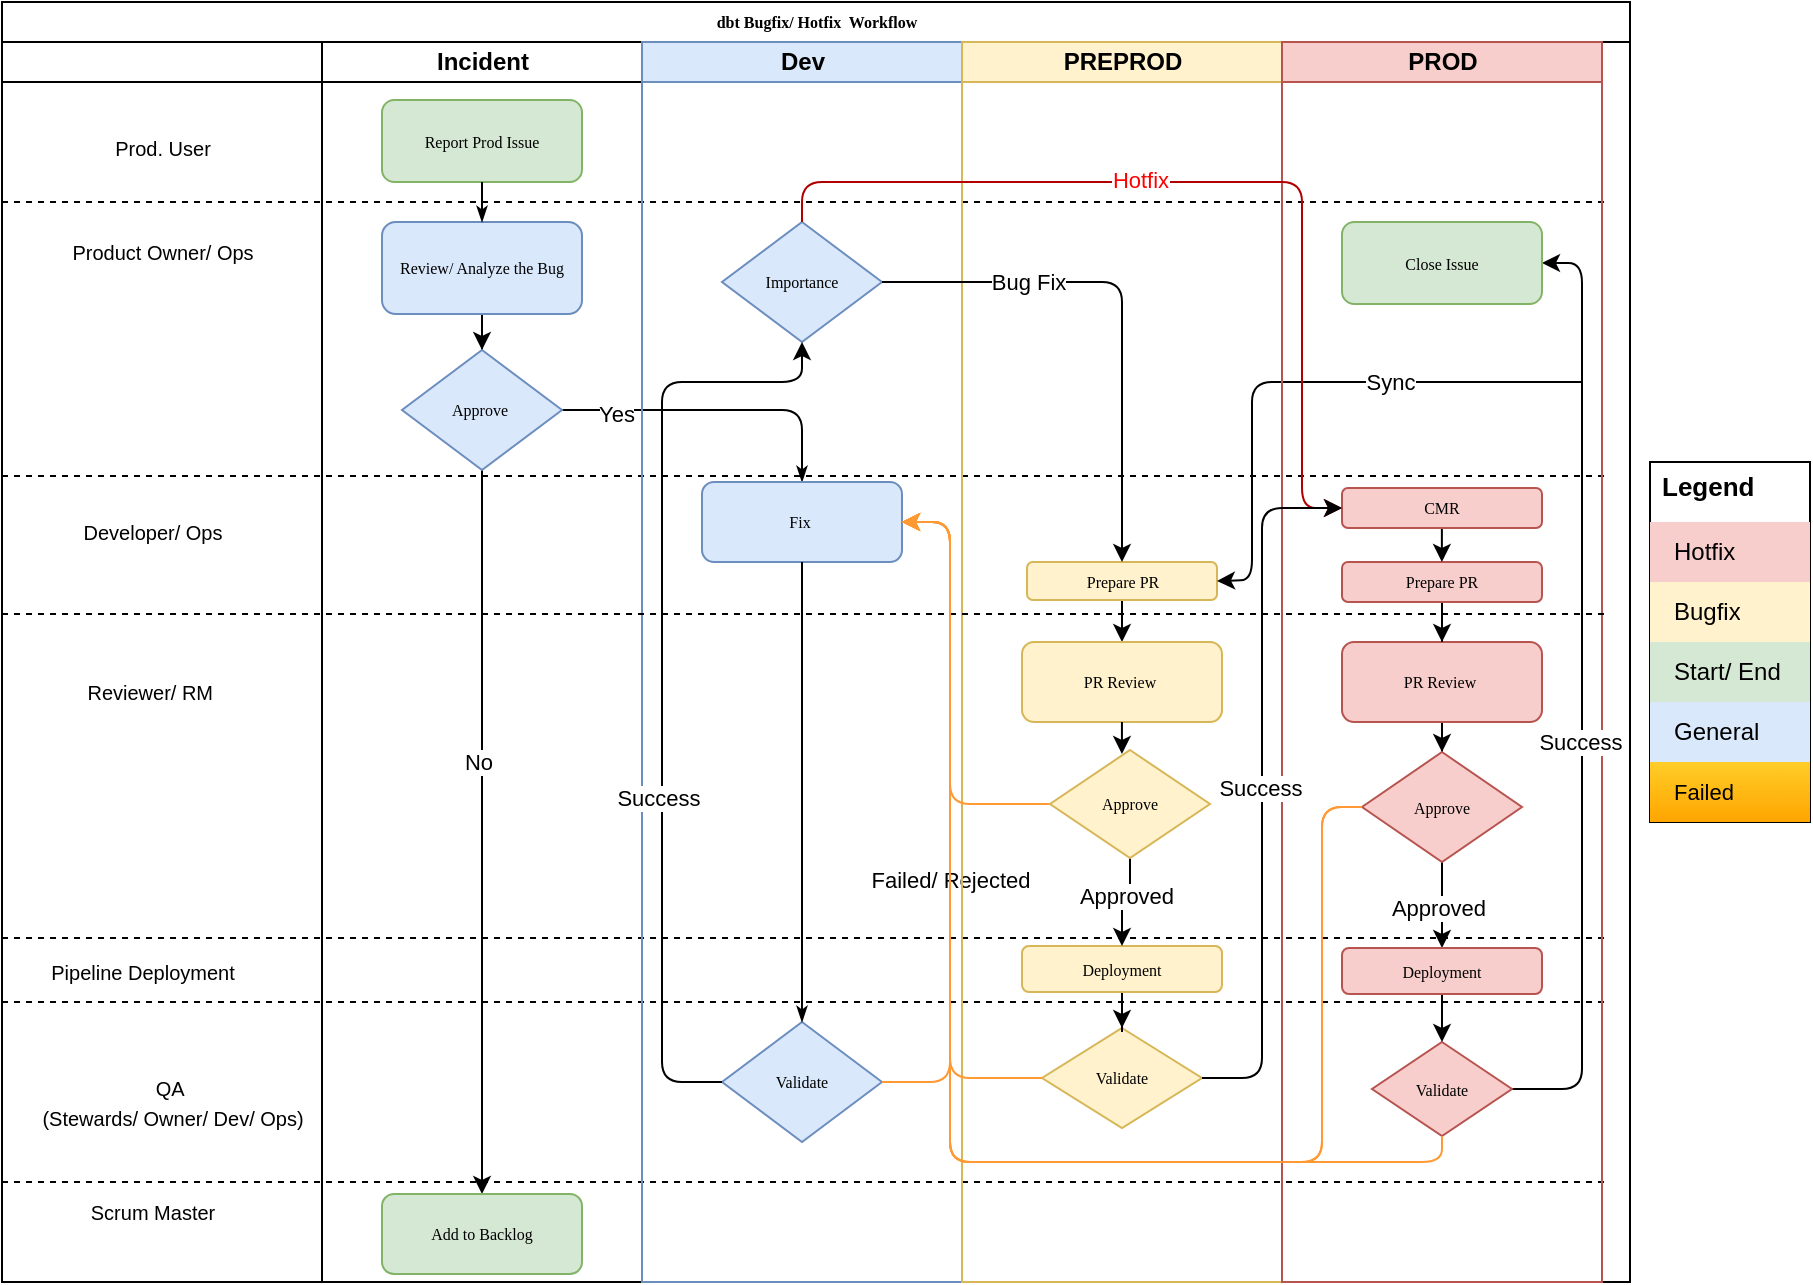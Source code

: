 <mxfile version="21.7.2" type="github">
  <diagram name="Page-1" id="74e2e168-ea6b-b213-b513-2b3c1d86103e">
    <mxGraphModel dx="1050" dy="608" grid="1" gridSize="10" guides="1" tooltips="1" connect="1" arrows="1" fold="1" page="1" pageScale="1" pageWidth="1100" pageHeight="850" background="none" math="0" shadow="0">
      <root>
        <mxCell id="0" />
        <mxCell id="1" parent="0" />
        <mxCell id="77e6c97f196da883-1" value="dbt Bugfix/ Hotfix&amp;nbsp; Workflow" style="swimlane;html=1;childLayout=stackLayout;startSize=20;rounded=0;shadow=0;labelBackgroundColor=none;strokeWidth=1;fontFamily=Verdana;fontSize=8;align=center;" parent="1" vertex="1">
          <mxGeometry x="66" y="42" width="814" height="640" as="geometry" />
        </mxCell>
        <mxCell id="77e6c97f196da883-2" value="" style="swimlane;html=1;startSize=20;" parent="77e6c97f196da883-1" vertex="1">
          <mxGeometry y="20" width="160" height="620" as="geometry" />
        </mxCell>
        <mxCell id="jT-rOXPytlquSDHr39EF-3" value="&lt;span style=&quot;font-size: 10px;&quot;&gt;&amp;nbsp; &amp;nbsp;&lt;/span&gt;" style="text;html=1;align=center;verticalAlign=middle;resizable=0;points=[];autosize=1;strokeColor=none;fillColor=none;" parent="77e6c97f196da883-2" vertex="1">
          <mxGeometry x="60" y="44" width="30" height="30" as="geometry" />
        </mxCell>
        <mxCell id="jT-rOXPytlquSDHr39EF-4" value="&lt;font style=&quot;font-size: 10px;&quot;&gt;Product Owner/ Ops&lt;/font&gt;" style="text;html=1;align=center;verticalAlign=middle;resizable=0;points=[];autosize=1;strokeColor=none;fillColor=none;" parent="77e6c97f196da883-2" vertex="1">
          <mxGeometry x="25" y="90" width="110" height="30" as="geometry" />
        </mxCell>
        <mxCell id="jT-rOXPytlquSDHr39EF-7" value="&lt;font style=&quot;font-size: 10px;&quot;&gt;Developer/ Ops&lt;/font&gt;" style="text;html=1;align=center;verticalAlign=middle;resizable=0;points=[];autosize=1;strokeColor=none;fillColor=none;" parent="77e6c97f196da883-2" vertex="1">
          <mxGeometry x="30" y="230" width="90" height="30" as="geometry" />
        </mxCell>
        <mxCell id="jT-rOXPytlquSDHr39EF-8" value="&lt;font style=&quot;font-size: 10px;&quot;&gt;Reviewer/ RM&amp;nbsp;&lt;/font&gt;" style="text;html=1;align=center;verticalAlign=middle;resizable=0;points=[];autosize=1;strokeColor=none;fillColor=none;" parent="77e6c97f196da883-2" vertex="1">
          <mxGeometry x="30" y="310" width="90" height="30" as="geometry" />
        </mxCell>
        <mxCell id="jT-rOXPytlquSDHr39EF-17" value="&lt;font style=&quot;font-size: 10px;&quot;&gt;Scrum Master&lt;/font&gt;" style="text;html=1;align=center;verticalAlign=middle;resizable=0;points=[];autosize=1;strokeColor=none;fillColor=none;" parent="77e6c97f196da883-2" vertex="1">
          <mxGeometry x="30" y="570" width="90" height="30" as="geometry" />
        </mxCell>
        <mxCell id="jT-rOXPytlquSDHr39EF-51" value="&lt;font style=&quot;font-size: 10px;&quot;&gt;QA&amp;nbsp;&lt;br&gt;(Stewards/ Owner/ Dev/ Ops)&lt;br&gt;&lt;/font&gt;" style="text;html=1;align=center;verticalAlign=middle;resizable=0;points=[];autosize=1;strokeColor=none;fillColor=none;" parent="77e6c97f196da883-2" vertex="1">
          <mxGeometry x="10" y="510" width="150" height="40" as="geometry" />
        </mxCell>
        <mxCell id="jT-rOXPytlquSDHr39EF-80" value="&lt;font style=&quot;font-size: 10px;&quot;&gt;Pipeline Deployment&lt;/font&gt;" style="text;html=1;align=center;verticalAlign=middle;resizable=0;points=[];autosize=1;strokeColor=none;fillColor=none;" parent="77e6c97f196da883-2" vertex="1">
          <mxGeometry x="10" y="450" width="120" height="30" as="geometry" />
        </mxCell>
        <mxCell id="jT-rOXPytlquSDHr39EF-41" value="" style="endArrow=none;dashed=1;html=1;rounded=0;" parent="77e6c97f196da883-2" edge="1">
          <mxGeometry width="50" height="50" relative="1" as="geometry">
            <mxPoint x="0.003" y="80" as="sourcePoint" />
            <mxPoint x="802.67" y="80" as="targetPoint" />
          </mxGeometry>
        </mxCell>
        <mxCell id="jT-rOXPytlquSDHr39EF-61" value="" style="endArrow=none;dashed=1;html=1;rounded=0;" parent="77e6c97f196da883-2" edge="1">
          <mxGeometry width="50" height="50" relative="1" as="geometry">
            <mxPoint x="0.003" y="217" as="sourcePoint" />
            <mxPoint x="804.003" y="217" as="targetPoint" />
          </mxGeometry>
        </mxCell>
        <mxCell id="jT-rOXPytlquSDHr39EF-63" value="" style="endArrow=none;dashed=1;html=1;rounded=0;" parent="77e6c97f196da883-2" edge="1">
          <mxGeometry width="50" height="50" relative="1" as="geometry">
            <mxPoint x="0.003" y="448" as="sourcePoint" />
            <mxPoint x="804.003" y="448" as="targetPoint" />
          </mxGeometry>
        </mxCell>
        <mxCell id="jT-rOXPytlquSDHr39EF-79" value="" style="endArrow=none;dashed=1;html=1;rounded=0;" parent="77e6c97f196da883-2" edge="1">
          <mxGeometry width="50" height="50" relative="1" as="geometry">
            <mxPoint x="0.003" y="480" as="sourcePoint" />
            <mxPoint x="804.003" y="480" as="targetPoint" />
          </mxGeometry>
        </mxCell>
        <mxCell id="jT-rOXPytlquSDHr39EF-65" value="" style="endArrow=none;dashed=1;html=1;rounded=0;" parent="77e6c97f196da883-2" edge="1">
          <mxGeometry width="50" height="50" relative="1" as="geometry">
            <mxPoint x="0.003" y="570" as="sourcePoint" />
            <mxPoint x="804.003" y="570" as="targetPoint" />
          </mxGeometry>
        </mxCell>
        <mxCell id="I_MO-21biFRQ_Dgo5-ns-26" value="&lt;font style=&quot;font-size: 10px;&quot;&gt;Prod. User&lt;/font&gt;" style="text;html=1;align=center;verticalAlign=middle;resizable=0;points=[];autosize=1;strokeColor=none;fillColor=none;" vertex="1" parent="77e6c97f196da883-2">
          <mxGeometry x="45" y="38" width="70" height="30" as="geometry" />
        </mxCell>
        <mxCell id="77e6c97f196da883-28" style="edgeStyle=orthogonalEdgeStyle;rounded=1;html=1;labelBackgroundColor=none;startArrow=none;startFill=0;startSize=5;endArrow=classicThin;endFill=1;endSize=5;jettySize=auto;orthogonalLoop=1;strokeWidth=1;fontFamily=Verdana;fontSize=8;exitX=1;exitY=0.5;exitDx=0;exitDy=0;" parent="77e6c97f196da883-1" source="jT-rOXPytlquSDHr39EF-5" target="77e6c97f196da883-12" edge="1">
          <mxGeometry relative="1" as="geometry" />
        </mxCell>
        <mxCell id="jT-rOXPytlquSDHr39EF-19" value="Yes" style="edgeLabel;html=1;align=center;verticalAlign=middle;resizable=0;points=[];" parent="77e6c97f196da883-28" vertex="1" connectable="0">
          <mxGeometry x="-0.653" y="-2" relative="1" as="geometry">
            <mxPoint as="offset" />
          </mxGeometry>
        </mxCell>
        <mxCell id="77e6c97f196da883-3" value="Incident" style="swimlane;html=1;startSize=20;" parent="77e6c97f196da883-1" vertex="1">
          <mxGeometry x="160" y="20" width="160" height="620" as="geometry" />
        </mxCell>
        <mxCell id="77e6c97f196da883-8" value="Report Prod Issue" style="rounded=1;whiteSpace=wrap;html=1;shadow=0;labelBackgroundColor=none;strokeWidth=1;fontFamily=Verdana;fontSize=8;align=center;fillColor=#d5e8d4;strokeColor=#82b366;" parent="77e6c97f196da883-3" vertex="1">
          <mxGeometry x="30" y="29" width="100" height="41" as="geometry" />
        </mxCell>
        <mxCell id="jT-rOXPytlquSDHr39EF-6" value="" style="edgeStyle=orthogonalEdgeStyle;rounded=0;orthogonalLoop=1;jettySize=auto;html=1;" parent="77e6c97f196da883-3" source="77e6c97f196da883-9" target="jT-rOXPytlquSDHr39EF-5" edge="1">
          <mxGeometry relative="1" as="geometry" />
        </mxCell>
        <mxCell id="77e6c97f196da883-9" value="Review/ Analyze the Bug" style="rounded=1;whiteSpace=wrap;html=1;shadow=0;labelBackgroundColor=none;strokeWidth=1;fontFamily=Verdana;fontSize=8;align=center;fillColor=#dae8fc;strokeColor=#6c8ebf;" parent="77e6c97f196da883-3" vertex="1">
          <mxGeometry x="30" y="90" width="100" height="46" as="geometry" />
        </mxCell>
        <mxCell id="jT-rOXPytlquSDHr39EF-2" style="edgeStyle=orthogonalEdgeStyle;rounded=1;html=1;labelBackgroundColor=none;startArrow=none;startFill=0;startSize=5;endArrow=classicThin;endFill=1;endSize=5;jettySize=auto;orthogonalLoop=1;strokeWidth=1;fontFamily=Verdana;fontSize=8;entryX=0.5;entryY=0;entryDx=0;entryDy=0;" parent="77e6c97f196da883-3" source="77e6c97f196da883-8" target="77e6c97f196da883-9" edge="1">
          <mxGeometry relative="1" as="geometry">
            <mxPoint x="40" y="59" as="sourcePoint" />
            <mxPoint x="-250" y="4" as="targetPoint" />
          </mxGeometry>
        </mxCell>
        <mxCell id="jT-rOXPytlquSDHr39EF-16" style="edgeStyle=orthogonalEdgeStyle;rounded=0;orthogonalLoop=1;jettySize=auto;html=1;" parent="77e6c97f196da883-3" source="jT-rOXPytlquSDHr39EF-5" target="jT-rOXPytlquSDHr39EF-15" edge="1">
          <mxGeometry relative="1" as="geometry" />
        </mxCell>
        <mxCell id="jT-rOXPytlquSDHr39EF-18" value="No" style="edgeLabel;html=1;align=center;verticalAlign=middle;resizable=0;points=[];" parent="jT-rOXPytlquSDHr39EF-16" vertex="1" connectable="0">
          <mxGeometry x="-0.192" y="-2" relative="1" as="geometry">
            <mxPoint as="offset" />
          </mxGeometry>
        </mxCell>
        <mxCell id="jT-rOXPytlquSDHr39EF-5" value="Approve&amp;nbsp;" style="rhombus;whiteSpace=wrap;html=1;rounded=0;shadow=0;labelBackgroundColor=none;strokeWidth=1;fontFamily=Verdana;fontSize=8;align=center;fillColor=#dae8fc;strokeColor=#6c8ebf;" parent="77e6c97f196da883-3" vertex="1">
          <mxGeometry x="40" y="154" width="80" height="60" as="geometry" />
        </mxCell>
        <mxCell id="jT-rOXPytlquSDHr39EF-15" value="Add to Backlog" style="rounded=1;whiteSpace=wrap;html=1;shadow=0;labelBackgroundColor=none;strokeWidth=1;fontFamily=Verdana;fontSize=8;align=center;fillColor=#d5e8d4;strokeColor=#82b366;" parent="77e6c97f196da883-3" vertex="1">
          <mxGeometry x="30" y="576" width="100" height="40" as="geometry" />
        </mxCell>
        <mxCell id="77e6c97f196da883-4" value="Dev" style="swimlane;html=1;startSize=20;fillColor=#dae8fc;strokeColor=#6c8ebf;" parent="77e6c97f196da883-1" vertex="1">
          <mxGeometry x="320" y="20" width="160" height="620" as="geometry" />
        </mxCell>
        <mxCell id="77e6c97f196da883-12" value="Fix&amp;nbsp;" style="rounded=1;whiteSpace=wrap;html=1;shadow=0;labelBackgroundColor=none;strokeWidth=1;fontFamily=Verdana;fontSize=8;align=center;fillColor=#dae8fc;strokeColor=#6c8ebf;" parent="77e6c97f196da883-4" vertex="1">
          <mxGeometry x="30" y="220" width="100" height="40" as="geometry" />
        </mxCell>
        <mxCell id="77e6c97f196da883-13" value="Validate" style="rhombus;whiteSpace=wrap;html=1;rounded=0;shadow=0;labelBackgroundColor=none;strokeWidth=1;fontFamily=Verdana;fontSize=8;align=center;fillColor=#dae8fc;strokeColor=#6c8ebf;" parent="77e6c97f196da883-4" vertex="1">
          <mxGeometry x="40" y="490" width="80" height="60" as="geometry" />
        </mxCell>
        <mxCell id="77e6c97f196da883-29" style="edgeStyle=orthogonalEdgeStyle;rounded=1;html=1;labelBackgroundColor=none;startArrow=none;startFill=0;startSize=5;endArrow=classicThin;endFill=1;endSize=5;jettySize=auto;orthogonalLoop=1;strokeWidth=1;fontFamily=Verdana;fontSize=8" parent="77e6c97f196da883-4" source="77e6c97f196da883-12" target="77e6c97f196da883-13" edge="1">
          <mxGeometry relative="1" as="geometry" />
        </mxCell>
        <mxCell id="jT-rOXPytlquSDHr39EF-9" style="edgeStyle=orthogonalEdgeStyle;rounded=1;html=1;labelBackgroundColor=none;startArrow=none;startFill=0;startSize=5;endArrow=classicThin;endFill=1;endSize=5;jettySize=auto;orthogonalLoop=1;strokeWidth=1;fontFamily=Verdana;fontSize=8;entryX=1;entryY=0.5;entryDx=0;entryDy=0;exitX=1;exitY=0.5;exitDx=0;exitDy=0;fillColor=#f8cecc;strokeColor=#FF9933;" parent="77e6c97f196da883-4" source="77e6c97f196da883-13" target="77e6c97f196da883-12" edge="1">
          <mxGeometry relative="1" as="geometry">
            <mxPoint x="-125" y="364" as="sourcePoint" />
            <mxPoint x="-15" y="274" as="targetPoint" />
            <Array as="points">
              <mxPoint x="154" y="520" />
              <mxPoint x="154" y="240" />
            </Array>
          </mxGeometry>
        </mxCell>
        <mxCell id="jT-rOXPytlquSDHr39EF-10" value="Failed/ Rejected" style="edgeLabel;html=1;align=center;verticalAlign=middle;resizable=0;points=[];" parent="jT-rOXPytlquSDHr39EF-9" vertex="1" connectable="0">
          <mxGeometry x="-0.02" y="1" relative="1" as="geometry">
            <mxPoint x="1" y="30" as="offset" />
          </mxGeometry>
        </mxCell>
        <mxCell id="jT-rOXPytlquSDHr39EF-20" value="Importance" style="rhombus;whiteSpace=wrap;html=1;rounded=0;shadow=0;labelBackgroundColor=none;strokeWidth=1;fontFamily=Verdana;fontSize=8;align=center;fillColor=#dae8fc;strokeColor=#6c8ebf;" parent="77e6c97f196da883-4" vertex="1">
          <mxGeometry x="40" y="90" width="80" height="60" as="geometry" />
        </mxCell>
        <mxCell id="77e6c97f196da883-5" value="PREPROD" style="swimlane;html=1;startSize=20;fillColor=#fff2cc;strokeColor=#d6b656;" parent="77e6c97f196da883-1" vertex="1">
          <mxGeometry x="480" y="20" width="160" height="620" as="geometry" />
        </mxCell>
        <mxCell id="jT-rOXPytlquSDHr39EF-48" style="edgeStyle=orthogonalEdgeStyle;rounded=0;orthogonalLoop=1;jettySize=auto;html=1;" parent="77e6c97f196da883-5" source="jT-rOXPytlquSDHr39EF-23" target="jT-rOXPytlquSDHr39EF-25" edge="1">
          <mxGeometry relative="1" as="geometry" />
        </mxCell>
        <mxCell id="jT-rOXPytlquSDHr39EF-23" value="Prepare PR" style="rounded=1;whiteSpace=wrap;html=1;shadow=0;labelBackgroundColor=none;strokeWidth=1;fontFamily=Verdana;fontSize=8;align=center;fillColor=#fff2cc;strokeColor=#d6b656;" parent="77e6c97f196da883-5" vertex="1">
          <mxGeometry x="32.5" y="260" width="95" height="19" as="geometry" />
        </mxCell>
        <mxCell id="jT-rOXPytlquSDHr39EF-25" value="PR Review&amp;nbsp;" style="rounded=1;whiteSpace=wrap;html=1;shadow=0;labelBackgroundColor=none;strokeWidth=1;fontFamily=Verdana;fontSize=8;align=center;fillColor=#fff2cc;strokeColor=#d6b656;" parent="77e6c97f196da883-5" vertex="1">
          <mxGeometry x="30" y="300" width="100" height="40" as="geometry" />
        </mxCell>
        <mxCell id="jT-rOXPytlquSDHr39EF-32" value="Validate" style="rhombus;whiteSpace=wrap;html=1;rounded=0;shadow=0;labelBackgroundColor=none;strokeWidth=1;fontFamily=Verdana;fontSize=8;align=center;fillColor=#fff2cc;strokeColor=#d6b656;" parent="77e6c97f196da883-5" vertex="1">
          <mxGeometry x="40" y="493" width="80" height="50" as="geometry" />
        </mxCell>
        <mxCell id="jT-rOXPytlquSDHr39EF-78" value="" style="edgeStyle=orthogonalEdgeStyle;rounded=0;orthogonalLoop=1;jettySize=auto;html=1;" parent="77e6c97f196da883-5" source="jT-rOXPytlquSDHr39EF-75" target="jT-rOXPytlquSDHr39EF-32" edge="1">
          <mxGeometry relative="1" as="geometry" />
        </mxCell>
        <mxCell id="jT-rOXPytlquSDHr39EF-75" value="Deployment" style="rounded=1;whiteSpace=wrap;html=1;shadow=0;labelBackgroundColor=none;strokeWidth=1;fontFamily=Verdana;fontSize=8;align=center;fillColor=#fff2cc;strokeColor=#d6b656;" parent="77e6c97f196da883-5" vertex="1">
          <mxGeometry x="30" y="452" width="100" height="23" as="geometry" />
        </mxCell>
        <mxCell id="JzQ3ZuoU_KXCfN60osTG-2" value="" style="endArrow=classic;html=1;rounded=1;entryX=1;entryY=0.5;entryDx=0;entryDy=0;" parent="77e6c97f196da883-5" target="jT-rOXPytlquSDHr39EF-23" edge="1">
          <mxGeometry width="50" height="50" relative="1" as="geometry">
            <mxPoint x="310" y="170" as="sourcePoint" />
            <mxPoint x="135" y="260" as="targetPoint" />
            <Array as="points">
              <mxPoint x="145" y="170" />
              <mxPoint x="145" y="269" />
            </Array>
          </mxGeometry>
        </mxCell>
        <mxCell id="JzQ3ZuoU_KXCfN60osTG-3" value="Sync" style="edgeLabel;html=1;align=center;verticalAlign=middle;resizable=0;points=[];" parent="JzQ3ZuoU_KXCfN60osTG-2" vertex="1" connectable="0">
          <mxGeometry x="-0.116" relative="1" as="geometry">
            <mxPoint x="28" as="offset" />
          </mxGeometry>
        </mxCell>
        <mxCell id="JzQ3ZuoU_KXCfN60osTG-8" style="edgeStyle=orthogonalEdgeStyle;rounded=0;orthogonalLoop=1;jettySize=auto;html=1;entryX=0.5;entryY=0;entryDx=0;entryDy=0;" parent="77e6c97f196da883-5" edge="1">
          <mxGeometry relative="1" as="geometry">
            <mxPoint x="79.97" y="356" as="targetPoint" />
            <mxPoint x="79.966" y="340.0" as="sourcePoint" />
            <Array as="points" />
          </mxGeometry>
        </mxCell>
        <mxCell id="77e6c97f196da883-6" value="PROD" style="swimlane;html=1;startSize=20;fillColor=#f8cecc;strokeColor=#b85450;" parent="77e6c97f196da883-1" vertex="1">
          <mxGeometry x="640" y="20" width="160" height="620" as="geometry" />
        </mxCell>
        <mxCell id="jT-rOXPytlquSDHr39EF-53" style="edgeStyle=orthogonalEdgeStyle;rounded=0;orthogonalLoop=1;jettySize=auto;html=1;" parent="77e6c97f196da883-6" source="77e6c97f196da883-18" target="jT-rOXPytlquSDHr39EF-42" edge="1">
          <mxGeometry relative="1" as="geometry" />
        </mxCell>
        <mxCell id="77e6c97f196da883-18" value="PR Review&amp;nbsp;" style="rounded=1;whiteSpace=wrap;html=1;shadow=0;labelBackgroundColor=none;strokeWidth=1;fontFamily=Verdana;fontSize=8;align=center;fillColor=#f8cecc;strokeColor=#b85450;" parent="77e6c97f196da883-6" vertex="1">
          <mxGeometry x="30" y="300" width="100" height="40" as="geometry" />
        </mxCell>
        <mxCell id="jT-rOXPytlquSDHr39EF-52" style="edgeStyle=orthogonalEdgeStyle;rounded=0;orthogonalLoop=1;jettySize=auto;html=1;" parent="77e6c97f196da883-6" source="jT-rOXPytlquSDHr39EF-11" target="77e6c97f196da883-18" edge="1">
          <mxGeometry relative="1" as="geometry" />
        </mxCell>
        <mxCell id="jT-rOXPytlquSDHr39EF-11" value="Prepare PR" style="rounded=1;whiteSpace=wrap;html=1;shadow=0;labelBackgroundColor=none;strokeWidth=1;fontFamily=Verdana;fontSize=8;align=center;fillColor=#f8cecc;strokeColor=#b85450;" parent="77e6c97f196da883-6" vertex="1">
          <mxGeometry x="30" y="260" width="100" height="20" as="geometry" />
        </mxCell>
        <mxCell id="jT-rOXPytlquSDHr39EF-55" style="edgeStyle=orthogonalEdgeStyle;rounded=0;orthogonalLoop=1;jettySize=auto;html=1;" parent="77e6c97f196da883-6" source="jT-rOXPytlquSDHr39EF-42" target="jT-rOXPytlquSDHr39EF-69" edge="1">
          <mxGeometry relative="1" as="geometry">
            <mxPoint x="80" y="450" as="targetPoint" />
          </mxGeometry>
        </mxCell>
        <mxCell id="jT-rOXPytlquSDHr39EF-56" value="Approved" style="edgeLabel;html=1;align=center;verticalAlign=middle;resizable=0;points=[];" parent="jT-rOXPytlquSDHr39EF-55" vertex="1" connectable="0">
          <mxGeometry x="0.041" y="-2" relative="1" as="geometry">
            <mxPoint as="offset" />
          </mxGeometry>
        </mxCell>
        <mxCell id="jT-rOXPytlquSDHr39EF-42" value="Approve" style="rhombus;whiteSpace=wrap;html=1;rounded=0;shadow=0;labelBackgroundColor=none;strokeWidth=1;fontFamily=Verdana;fontSize=8;align=center;fillColor=#f8cecc;strokeColor=#b85450;" parent="77e6c97f196da883-6" vertex="1">
          <mxGeometry x="40" y="355" width="80" height="55" as="geometry" />
        </mxCell>
        <mxCell id="jT-rOXPytlquSDHr39EF-60" style="edgeStyle=orthogonalEdgeStyle;rounded=1;orthogonalLoop=1;jettySize=auto;html=1;entryX=1;entryY=0.5;entryDx=0;entryDy=0;exitX=1;exitY=0.5;exitDx=0;exitDy=0;" parent="77e6c97f196da883-6" source="jT-rOXPytlquSDHr39EF-45" target="jT-rOXPytlquSDHr39EF-59" edge="1">
          <mxGeometry relative="1" as="geometry">
            <Array as="points">
              <mxPoint x="150" y="524" />
              <mxPoint x="150" y="111" />
            </Array>
          </mxGeometry>
        </mxCell>
        <mxCell id="jT-rOXPytlquSDHr39EF-81" value="Success" style="edgeLabel;html=1;align=center;verticalAlign=middle;resizable=0;points=[];" parent="jT-rOXPytlquSDHr39EF-60" vertex="1" connectable="0">
          <mxGeometry x="-0.106" y="1" relative="1" as="geometry">
            <mxPoint as="offset" />
          </mxGeometry>
        </mxCell>
        <mxCell id="jT-rOXPytlquSDHr39EF-45" value="Validate" style="rhombus;whiteSpace=wrap;html=1;rounded=0;shadow=0;labelBackgroundColor=none;strokeWidth=1;fontFamily=Verdana;fontSize=8;align=center;fillColor=#f8cecc;strokeColor=#b85450;" parent="77e6c97f196da883-6" vertex="1">
          <mxGeometry x="45" y="500" width="70" height="47" as="geometry" />
        </mxCell>
        <mxCell id="jT-rOXPytlquSDHr39EF-59" value="Close Issue" style="rounded=1;whiteSpace=wrap;html=1;shadow=0;labelBackgroundColor=none;strokeWidth=1;fontFamily=Verdana;fontSize=8;align=center;fillColor=#d5e8d4;strokeColor=#82b366;" parent="77e6c97f196da883-6" vertex="1">
          <mxGeometry x="30" y="90" width="100" height="41" as="geometry" />
        </mxCell>
        <mxCell id="jT-rOXPytlquSDHr39EF-73" style="edgeStyle=orthogonalEdgeStyle;rounded=0;orthogonalLoop=1;jettySize=auto;html=1;" parent="77e6c97f196da883-6" source="jT-rOXPytlquSDHr39EF-69" target="jT-rOXPytlquSDHr39EF-45" edge="1">
          <mxGeometry relative="1" as="geometry" />
        </mxCell>
        <mxCell id="jT-rOXPytlquSDHr39EF-69" value="Deployment" style="rounded=1;whiteSpace=wrap;html=1;shadow=0;labelBackgroundColor=none;strokeWidth=1;fontFamily=Verdana;fontSize=8;align=center;fillColor=#f8cecc;strokeColor=#b85450;" parent="77e6c97f196da883-6" vertex="1">
          <mxGeometry x="30" y="453" width="100" height="23" as="geometry" />
        </mxCell>
        <mxCell id="JzQ3ZuoU_KXCfN60osTG-5" style="edgeStyle=orthogonalEdgeStyle;rounded=0;orthogonalLoop=1;jettySize=auto;html=1;entryX=0.5;entryY=0;entryDx=0;entryDy=0;" parent="77e6c97f196da883-6" edge="1">
          <mxGeometry relative="1" as="geometry">
            <mxPoint x="79.94" y="243" as="sourcePoint" />
            <mxPoint x="79.94" y="260" as="targetPoint" />
          </mxGeometry>
        </mxCell>
        <mxCell id="JzQ3ZuoU_KXCfN60osTG-4" value="CMR" style="rounded=1;whiteSpace=wrap;html=1;shadow=0;labelBackgroundColor=none;strokeWidth=1;fontFamily=Verdana;fontSize=8;align=center;fillColor=#f8cecc;strokeColor=#b85450;" parent="77e6c97f196da883-6" vertex="1">
          <mxGeometry x="30" y="223" width="100" height="20" as="geometry" />
        </mxCell>
        <mxCell id="jT-rOXPytlquSDHr39EF-12" style="edgeStyle=orthogonalEdgeStyle;rounded=1;orthogonalLoop=1;jettySize=auto;html=1;exitX=0;exitY=0.5;exitDx=0;exitDy=0;" parent="77e6c97f196da883-1" source="77e6c97f196da883-13" edge="1">
          <mxGeometry relative="1" as="geometry">
            <mxPoint x="400" y="170" as="targetPoint" />
            <Array as="points">
              <mxPoint x="330" y="540" />
              <mxPoint x="330" y="190" />
              <mxPoint x="400" y="190" />
            </Array>
          </mxGeometry>
        </mxCell>
        <mxCell id="jT-rOXPytlquSDHr39EF-27" value="Success" style="edgeLabel;html=1;align=center;verticalAlign=middle;resizable=0;points=[];" parent="jT-rOXPytlquSDHr39EF-12" vertex="1" connectable="0">
          <mxGeometry x="0.166" y="2" relative="1" as="geometry">
            <mxPoint y="102" as="offset" />
          </mxGeometry>
        </mxCell>
        <mxCell id="jT-rOXPytlquSDHr39EF-21" style="edgeStyle=orthogonalEdgeStyle;rounded=1;orthogonalLoop=1;jettySize=auto;html=1;exitX=0.5;exitY=0;exitDx=0;exitDy=0;entryX=0;entryY=0.5;entryDx=0;entryDy=0;fillColor=#e51400;strokeColor=#B20000;strokeWidth=1;" parent="77e6c97f196da883-1" source="jT-rOXPytlquSDHr39EF-20" target="JzQ3ZuoU_KXCfN60osTG-4" edge="1">
          <mxGeometry relative="1" as="geometry">
            <Array as="points">
              <mxPoint x="400" y="90" />
              <mxPoint x="650" y="90" />
              <mxPoint x="650" y="253" />
            </Array>
          </mxGeometry>
        </mxCell>
        <mxCell id="jT-rOXPytlquSDHr39EF-22" value="&lt;font color=&quot;#ff0000&quot;&gt;Hotfix&lt;/font&gt;" style="edgeLabel;html=1;align=center;verticalAlign=middle;resizable=0;points=[];" parent="jT-rOXPytlquSDHr39EF-21" vertex="1" connectable="0">
          <mxGeometry x="-0.165" y="1" relative="1" as="geometry">
            <mxPoint as="offset" />
          </mxGeometry>
        </mxCell>
        <mxCell id="jT-rOXPytlquSDHr39EF-24" style="edgeStyle=orthogonalEdgeStyle;rounded=1;orthogonalLoop=1;jettySize=auto;html=1;entryX=0.5;entryY=0;entryDx=0;entryDy=0;" parent="77e6c97f196da883-1" source="jT-rOXPytlquSDHr39EF-20" target="jT-rOXPytlquSDHr39EF-23" edge="1">
          <mxGeometry relative="1" as="geometry">
            <mxPoint x="562.5" y="243" as="targetPoint" />
          </mxGeometry>
        </mxCell>
        <mxCell id="jT-rOXPytlquSDHr39EF-66" value="Bug Fix" style="edgeLabel;html=1;align=center;verticalAlign=middle;resizable=0;points=[];" parent="jT-rOXPytlquSDHr39EF-24" vertex="1" connectable="0">
          <mxGeometry x="-0.042" relative="1" as="geometry">
            <mxPoint x="-47" y="-5" as="offset" />
          </mxGeometry>
        </mxCell>
        <mxCell id="jT-rOXPytlquSDHr39EF-37" style="edgeStyle=orthogonalEdgeStyle;rounded=1;orthogonalLoop=1;jettySize=auto;html=1;entryX=1;entryY=0.5;entryDx=0;entryDy=0;fillColor=#ffcc99;strokeColor=#FF9933;" parent="77e6c97f196da883-1" source="jT-rOXPytlquSDHr39EF-32" target="77e6c97f196da883-12" edge="1">
          <mxGeometry relative="1" as="geometry">
            <Array as="points">
              <mxPoint x="474" y="538" />
              <mxPoint x="474" y="260" />
            </Array>
          </mxGeometry>
        </mxCell>
        <mxCell id="jT-rOXPytlquSDHr39EF-44" style="edgeStyle=orthogonalEdgeStyle;rounded=1;orthogonalLoop=1;jettySize=auto;html=1;entryX=1;entryY=0.5;entryDx=0;entryDy=0;exitX=0;exitY=0.5;exitDx=0;exitDy=0;fillColor=#ffcc99;strokeColor=#FF9933;" parent="77e6c97f196da883-1" source="jT-rOXPytlquSDHr39EF-42" target="77e6c97f196da883-12" edge="1">
          <mxGeometry relative="1" as="geometry">
            <Array as="points">
              <mxPoint x="660" y="403" />
              <mxPoint x="660" y="580" />
              <mxPoint x="474" y="580" />
              <mxPoint x="474" y="260" />
            </Array>
          </mxGeometry>
        </mxCell>
        <mxCell id="jT-rOXPytlquSDHr39EF-57" style="edgeStyle=orthogonalEdgeStyle;rounded=1;orthogonalLoop=1;jettySize=auto;html=1;entryX=1;entryY=0.5;entryDx=0;entryDy=0;fillColor=#ffcc99;strokeColor=#FF9933;exitX=0.5;exitY=1;exitDx=0;exitDy=0;" parent="77e6c97f196da883-1" source="jT-rOXPytlquSDHr39EF-45" target="77e6c97f196da883-12" edge="1">
          <mxGeometry relative="1" as="geometry">
            <Array as="points">
              <mxPoint x="720" y="580" />
              <mxPoint x="474" y="580" />
              <mxPoint x="474" y="260" />
            </Array>
          </mxGeometry>
        </mxCell>
        <mxCell id="jT-rOXPytlquSDHr39EF-67" style="edgeStyle=orthogonalEdgeStyle;rounded=1;orthogonalLoop=1;jettySize=auto;html=1;exitX=1;exitY=0.5;exitDx=0;exitDy=0;entryX=0;entryY=0.5;entryDx=0;entryDy=0;" parent="77e6c97f196da883-1" source="jT-rOXPytlquSDHr39EF-32" target="JzQ3ZuoU_KXCfN60osTG-4" edge="1">
          <mxGeometry relative="1" as="geometry">
            <mxPoint x="670" y="260" as="targetPoint" />
            <Array as="points">
              <mxPoint x="630" y="538" />
              <mxPoint x="630" y="253" />
            </Array>
          </mxGeometry>
        </mxCell>
        <mxCell id="jT-rOXPytlquSDHr39EF-68" value="Success" style="edgeLabel;html=1;align=center;verticalAlign=middle;resizable=0;points=[];" parent="jT-rOXPytlquSDHr39EF-67" vertex="1" connectable="0">
          <mxGeometry x="-0.012" y="1" relative="1" as="geometry">
            <mxPoint as="offset" />
          </mxGeometry>
        </mxCell>
        <mxCell id="jT-rOXPytlquSDHr39EF-62" value="" style="endArrow=none;dashed=1;html=1;rounded=0;" parent="77e6c97f196da883-1" edge="1">
          <mxGeometry width="50" height="50" relative="1" as="geometry">
            <mxPoint x="0.003" y="306" as="sourcePoint" />
            <mxPoint x="804.003" y="306" as="targetPoint" />
          </mxGeometry>
        </mxCell>
        <mxCell id="I_MO-21biFRQ_Dgo5-ns-1" style="edgeStyle=orthogonalEdgeStyle;rounded=1;orthogonalLoop=1;jettySize=auto;html=1;entryX=1;entryY=0.5;entryDx=0;entryDy=0;exitX=0;exitY=0.5;exitDx=0;exitDy=0;fillColor=#ffcc99;strokeColor=#FF9933;" edge="1" parent="77e6c97f196da883-1" source="jT-rOXPytlquSDHr39EF-42" target="77e6c97f196da883-12">
          <mxGeometry relative="1" as="geometry">
            <Array as="points">
              <mxPoint x="660" y="403" />
              <mxPoint x="660" y="580" />
              <mxPoint x="474" y="580" />
              <mxPoint x="474" y="260" />
            </Array>
            <mxPoint x="746" y="445" as="sourcePoint" />
            <mxPoint x="516" y="302" as="targetPoint" />
          </mxGeometry>
        </mxCell>
        <mxCell id="jT-rOXPytlquSDHr39EF-49" style="edgeStyle=orthogonalEdgeStyle;rounded=0;orthogonalLoop=1;jettySize=auto;html=1;entryX=0.5;entryY=0;entryDx=0;entryDy=0;" parent="1" source="jT-rOXPytlquSDHr39EF-28" target="jT-rOXPytlquSDHr39EF-75" edge="1">
          <mxGeometry relative="1" as="geometry">
            <mxPoint x="630" y="510" as="targetPoint" />
          </mxGeometry>
        </mxCell>
        <mxCell id="jT-rOXPytlquSDHr39EF-54" value="Approved" style="edgeLabel;html=1;align=center;verticalAlign=middle;resizable=0;points=[];" parent="jT-rOXPytlquSDHr39EF-49" vertex="1" connectable="0">
          <mxGeometry x="-0.2" y="-2" relative="1" as="geometry">
            <mxPoint as="offset" />
          </mxGeometry>
        </mxCell>
        <mxCell id="I_MO-21biFRQ_Dgo5-ns-3" style="edgeStyle=orthogonalEdgeStyle;rounded=1;orthogonalLoop=1;jettySize=auto;html=1;entryX=1;entryY=0.5;entryDx=0;entryDy=0;strokeColor=#FF9933;" edge="1" parent="1" source="jT-rOXPytlquSDHr39EF-28" target="77e6c97f196da883-12">
          <mxGeometry relative="1" as="geometry">
            <Array as="points">
              <mxPoint x="540" y="443" />
              <mxPoint x="540" y="302" />
            </Array>
          </mxGeometry>
        </mxCell>
        <mxCell id="jT-rOXPytlquSDHr39EF-28" value="Approve" style="rhombus;whiteSpace=wrap;html=1;rounded=0;shadow=0;labelBackgroundColor=none;strokeWidth=1;fontFamily=Verdana;fontSize=8;align=center;fillColor=#fff2cc;strokeColor=#d6b656;" parent="1" vertex="1">
          <mxGeometry x="590" y="416" width="80" height="54" as="geometry" />
        </mxCell>
        <mxCell id="I_MO-21biFRQ_Dgo5-ns-7" value="Legend" style="shape=table;startSize=30;container=1;collapsible=0;childLayout=tableLayout;fontSize=13;align=left;verticalAlign=top;fontStyle=1;spacingLeft=6;spacing=0;resizable=1;rounded=0;swimlaneLine=0;shadow=0;resizeHeight=1;resizeWidth=1;autosize=1;fixedWidth=0;" vertex="1" parent="1">
          <mxGeometry x="890" y="272" width="80" height="180" as="geometry" />
        </mxCell>
        <mxCell id="I_MO-21biFRQ_Dgo5-ns-8" value="" style="shape=tableRow;horizontal=0;startSize=0;swimlaneHead=0;swimlaneBody=0;strokeColor=inherit;top=0;left=0;bottom=0;right=0;collapsible=0;dropTarget=0;fillColor=none;points=[[0,0.5],[1,0.5]];portConstraint=eastwest;fontSize=12;" vertex="1" parent="I_MO-21biFRQ_Dgo5-ns-7">
          <mxGeometry y="30" width="80" height="30" as="geometry" />
        </mxCell>
        <mxCell id="I_MO-21biFRQ_Dgo5-ns-9" value="Hotfix" style="shape=partialRectangle;html=1;whiteSpace=wrap;connectable=0;strokeColor=#b85450;overflow=hidden;fillColor=#f8cecc;top=0;left=0;bottom=0;right=0;pointerEvents=1;fontSize=12;align=left;spacingLeft=10;spacingRight=4;" vertex="1" parent="I_MO-21biFRQ_Dgo5-ns-8">
          <mxGeometry width="80" height="30" as="geometry">
            <mxRectangle width="80" height="30" as="alternateBounds" />
          </mxGeometry>
        </mxCell>
        <mxCell id="I_MO-21biFRQ_Dgo5-ns-10" value="" style="shape=tableRow;horizontal=0;startSize=0;swimlaneHead=0;swimlaneBody=0;strokeColor=inherit;top=0;left=0;bottom=0;right=0;collapsible=0;dropTarget=0;fillColor=none;points=[[0,0.5],[1,0.5]];portConstraint=eastwest;fontSize=12;" vertex="1" parent="I_MO-21biFRQ_Dgo5-ns-7">
          <mxGeometry y="60" width="80" height="30" as="geometry" />
        </mxCell>
        <mxCell id="I_MO-21biFRQ_Dgo5-ns-11" value="Bugfix" style="shape=partialRectangle;html=1;whiteSpace=wrap;connectable=0;strokeColor=#d6b656;overflow=hidden;fillColor=#fff2cc;top=0;left=0;bottom=0;right=0;pointerEvents=1;fontSize=12;align=left;spacingLeft=10;spacingRight=4;" vertex="1" parent="I_MO-21biFRQ_Dgo5-ns-10">
          <mxGeometry width="80" height="30" as="geometry">
            <mxRectangle width="80" height="30" as="alternateBounds" />
          </mxGeometry>
        </mxCell>
        <mxCell id="I_MO-21biFRQ_Dgo5-ns-12" value="" style="shape=tableRow;horizontal=0;startSize=0;swimlaneHead=0;swimlaneBody=0;strokeColor=inherit;top=0;left=0;bottom=0;right=0;collapsible=0;dropTarget=0;fillColor=none;points=[[0,0.5],[1,0.5]];portConstraint=eastwest;fontSize=12;" vertex="1" parent="I_MO-21biFRQ_Dgo5-ns-7">
          <mxGeometry y="90" width="80" height="30" as="geometry" />
        </mxCell>
        <mxCell id="I_MO-21biFRQ_Dgo5-ns-13" value="Start/ End" style="shape=partialRectangle;html=1;whiteSpace=wrap;connectable=0;strokeColor=#82b366;overflow=hidden;fillColor=#d5e8d4;top=0;left=0;bottom=0;right=0;pointerEvents=1;fontSize=12;align=left;spacingLeft=10;spacingRight=4;" vertex="1" parent="I_MO-21biFRQ_Dgo5-ns-12">
          <mxGeometry width="80" height="30" as="geometry">
            <mxRectangle width="80" height="30" as="alternateBounds" />
          </mxGeometry>
        </mxCell>
        <mxCell id="I_MO-21biFRQ_Dgo5-ns-14" value="" style="shape=tableRow;horizontal=0;startSize=0;swimlaneHead=0;swimlaneBody=0;strokeColor=inherit;top=0;left=0;bottom=0;right=0;collapsible=0;dropTarget=0;fillColor=none;points=[[0,0.5],[1,0.5]];portConstraint=eastwest;fontSize=12;" vertex="1" parent="I_MO-21biFRQ_Dgo5-ns-7">
          <mxGeometry y="120" width="80" height="30" as="geometry" />
        </mxCell>
        <mxCell id="I_MO-21biFRQ_Dgo5-ns-15" value="General" style="shape=partialRectangle;html=1;whiteSpace=wrap;connectable=0;strokeColor=#6c8ebf;overflow=hidden;fillColor=#dae8fc;top=0;left=0;bottom=0;right=0;pointerEvents=1;fontSize=12;align=left;spacingLeft=10;spacingRight=4;" vertex="1" parent="I_MO-21biFRQ_Dgo5-ns-14">
          <mxGeometry width="80" height="30" as="geometry">
            <mxRectangle width="80" height="30" as="alternateBounds" />
          </mxGeometry>
        </mxCell>
        <mxCell id="I_MO-21biFRQ_Dgo5-ns-18" value="" style="shape=tableRow;horizontal=0;startSize=0;swimlaneHead=0;swimlaneBody=0;strokeColor=#BD7000;top=0;left=0;bottom=0;right=0;collapsible=0;dropTarget=0;fillColor=#f0a30a;points=[[0,0.5],[1,0.5]];portConstraint=eastwest;fontSize=12;fontColor=#000000;" vertex="1" parent="I_MO-21biFRQ_Dgo5-ns-7">
          <mxGeometry y="150" width="80" height="30" as="geometry" />
        </mxCell>
        <mxCell id="I_MO-21biFRQ_Dgo5-ns-19" value="&lt;font style=&quot;font-size: 11px;&quot;&gt;Failed&lt;/font&gt;" style="shape=partialRectangle;html=1;whiteSpace=wrap;connectable=0;strokeColor=#d79b00;overflow=hidden;fillColor=#ffcd28;top=0;left=0;bottom=0;right=0;pointerEvents=1;fontSize=12;align=left;spacingLeft=10;spacingRight=4;gradientColor=#ffa500;" vertex="1" parent="I_MO-21biFRQ_Dgo5-ns-18">
          <mxGeometry width="80" height="30" as="geometry">
            <mxRectangle width="80" height="30" as="alternateBounds" />
          </mxGeometry>
        </mxCell>
      </root>
    </mxGraphModel>
  </diagram>
</mxfile>
